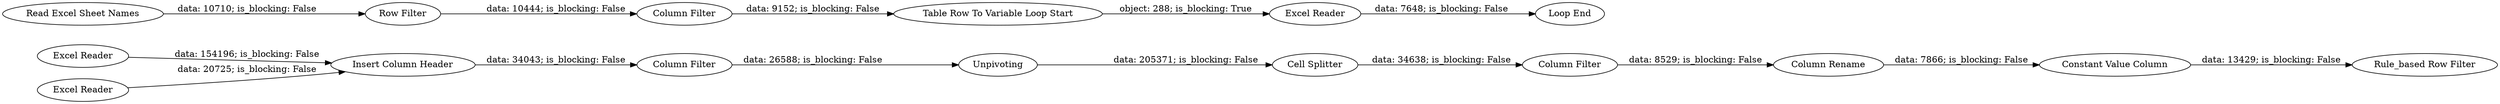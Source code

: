 digraph {
	"-1191949789891123818_22" [label="Constant Value Column"]
	"-1191949789891123818_25" [label="Row Filter"]
	"-1191949789891123818_24" [label="Read Excel Sheet Names"]
	"-1191949789891123818_20" [label="Column Filter"]
	"-1191949789891123818_17" [label="Column Filter"]
	"-1191949789891123818_16" [label="Insert Column Header"]
	"-1191949789891123818_18" [label=Unpivoting]
	"-1191949789891123818_14" [label="Excel Reader"]
	"-1191949789891123818_27" [label="Table Row To Variable Loop Start"]
	"-1191949789891123818_26" [label="Column Filter"]
	"-1191949789891123818_19" [label="Cell Splitter"]
	"-1191949789891123818_29" [label="Excel Reader"]
	"-1191949789891123818_28" [label="Loop End"]
	"-1191949789891123818_23" [label="Rule_based Row Filter"]
	"-1191949789891123818_21" [label="Column Rename"]
	"-1191949789891123818_15" [label="Excel Reader"]
	"-1191949789891123818_18" -> "-1191949789891123818_19" [label="data: 205371; is_blocking: False"]
	"-1191949789891123818_22" -> "-1191949789891123818_23" [label="data: 13429; is_blocking: False"]
	"-1191949789891123818_24" -> "-1191949789891123818_25" [label="data: 10710; is_blocking: False"]
	"-1191949789891123818_21" -> "-1191949789891123818_22" [label="data: 7866; is_blocking: False"]
	"-1191949789891123818_17" -> "-1191949789891123818_18" [label="data: 26588; is_blocking: False"]
	"-1191949789891123818_19" -> "-1191949789891123818_20" [label="data: 34638; is_blocking: False"]
	"-1191949789891123818_29" -> "-1191949789891123818_28" [label="data: 7648; is_blocking: False"]
	"-1191949789891123818_16" -> "-1191949789891123818_17" [label="data: 34043; is_blocking: False"]
	"-1191949789891123818_27" -> "-1191949789891123818_29" [label="object: 288; is_blocking: True"]
	"-1191949789891123818_26" -> "-1191949789891123818_27" [label="data: 9152; is_blocking: False"]
	"-1191949789891123818_25" -> "-1191949789891123818_26" [label="data: 10444; is_blocking: False"]
	"-1191949789891123818_20" -> "-1191949789891123818_21" [label="data: 8529; is_blocking: False"]
	"-1191949789891123818_14" -> "-1191949789891123818_16" [label="data: 154196; is_blocking: False"]
	"-1191949789891123818_15" -> "-1191949789891123818_16" [label="data: 20725; is_blocking: False"]
	rankdir=LR
}
